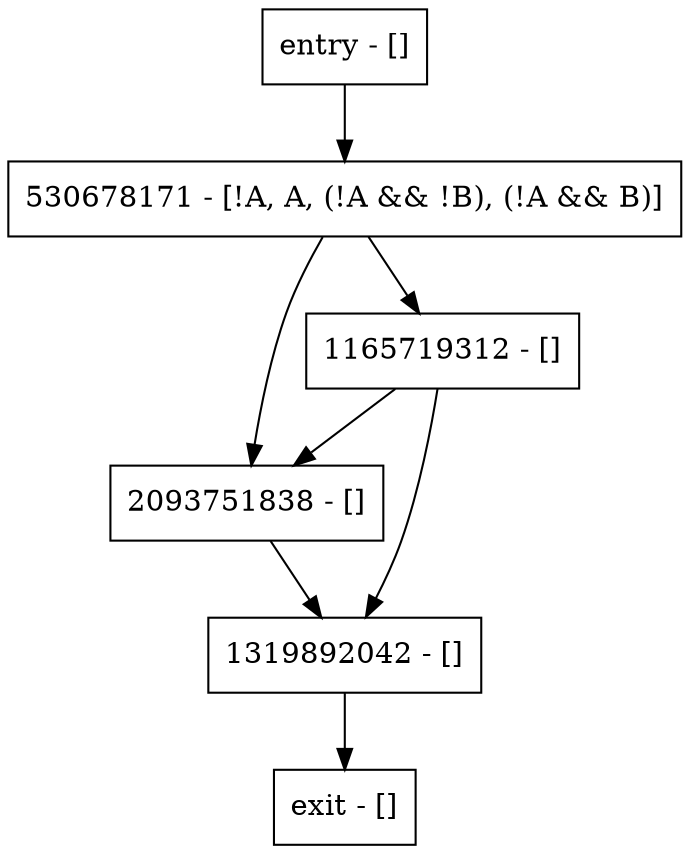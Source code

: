 digraph foo {
node [shape=record];
1319892042 [label="1319892042 - []"];
entry [label="entry - []"];
exit [label="exit - []"];
2093751838 [label="2093751838 - []"];
1165719312 [label="1165719312 - []"];
530678171 [label="530678171 - [!A, A, (!A && !B), (!A && B)]"];
entry;
exit;
1319892042 -> exit;
entry -> 530678171;
2093751838 -> 1319892042;
1165719312 -> 1319892042;
1165719312 -> 2093751838;
530678171 -> 2093751838;
530678171 -> 1165719312;
}
